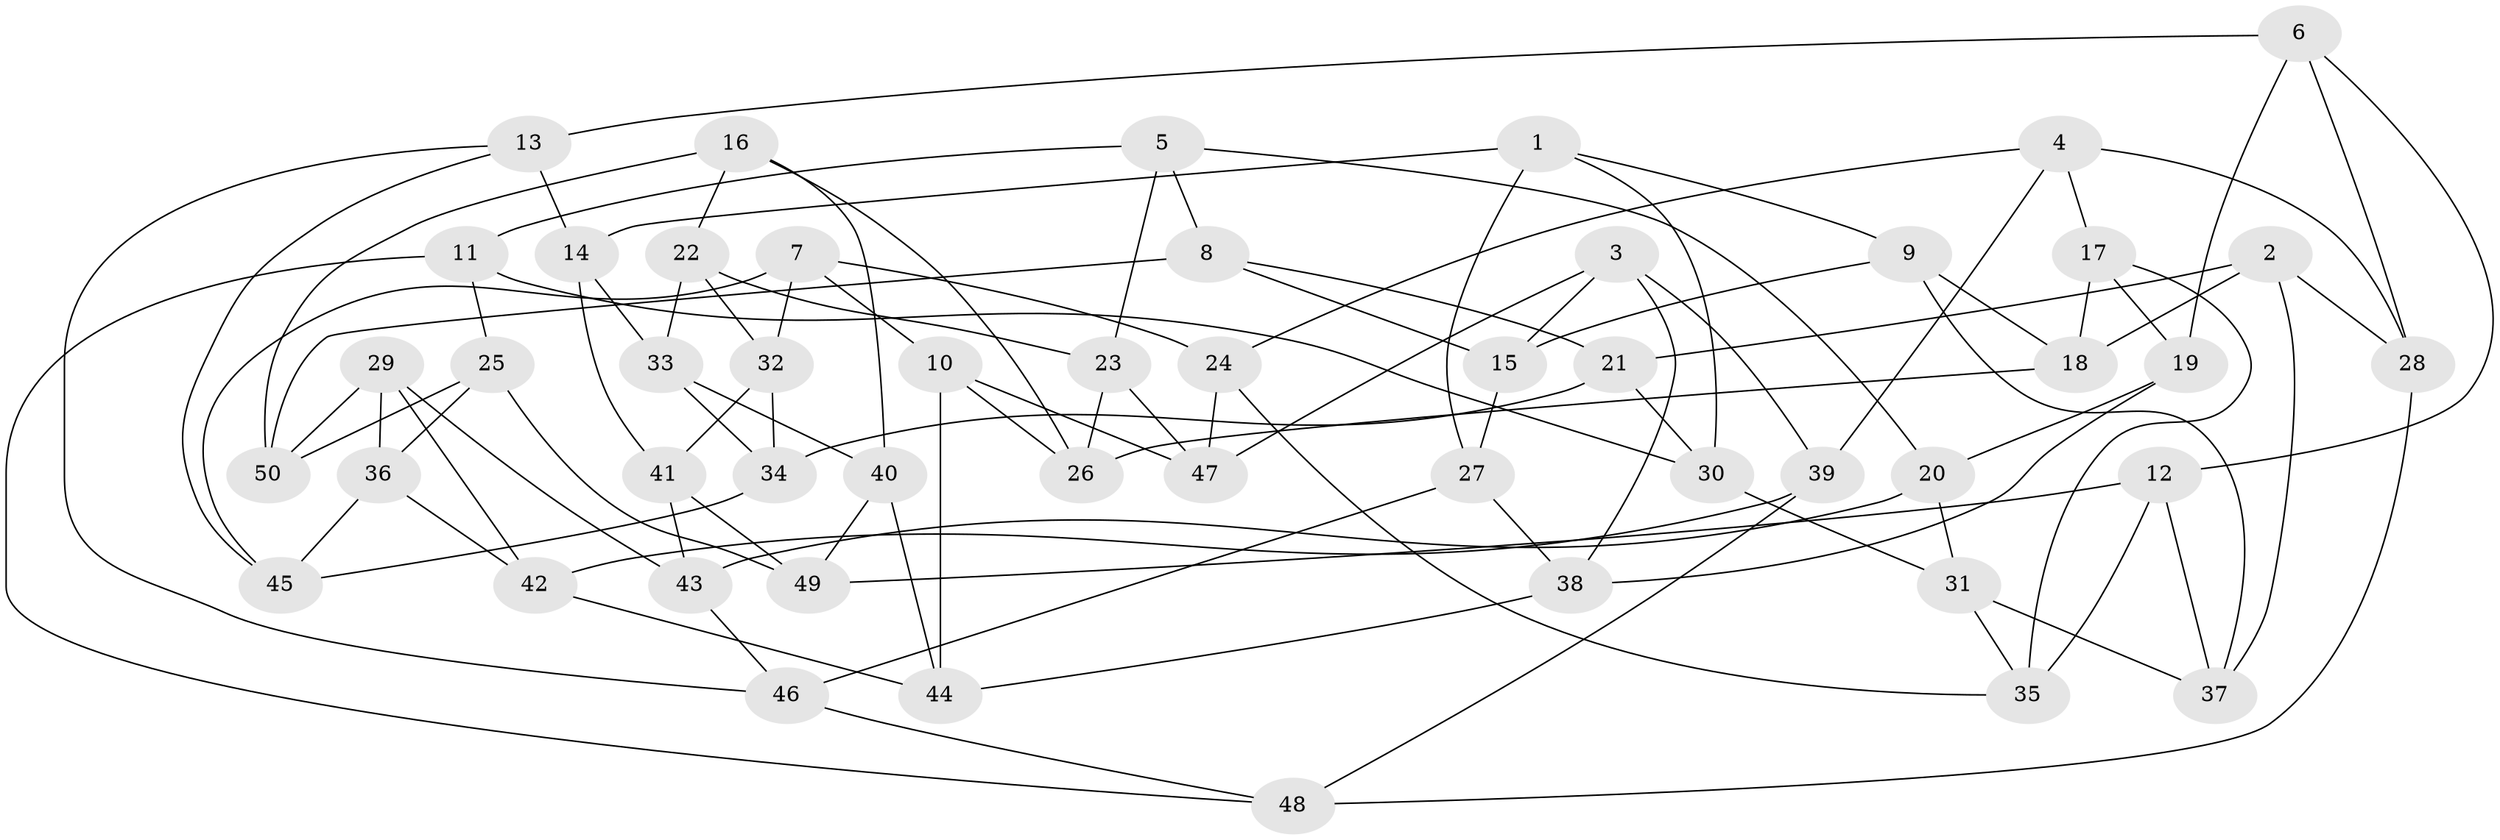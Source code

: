 // coarse degree distribution, {10: 0.0967741935483871, 3: 0.22580645161290322, 5: 0.03225806451612903, 4: 0.5806451612903226, 7: 0.03225806451612903, 9: 0.03225806451612903}
// Generated by graph-tools (version 1.1) at 2025/53/03/04/25 22:53:36]
// undirected, 50 vertices, 100 edges
graph export_dot {
  node [color=gray90,style=filled];
  1;
  2;
  3;
  4;
  5;
  6;
  7;
  8;
  9;
  10;
  11;
  12;
  13;
  14;
  15;
  16;
  17;
  18;
  19;
  20;
  21;
  22;
  23;
  24;
  25;
  26;
  27;
  28;
  29;
  30;
  31;
  32;
  33;
  34;
  35;
  36;
  37;
  38;
  39;
  40;
  41;
  42;
  43;
  44;
  45;
  46;
  47;
  48;
  49;
  50;
  1 -- 27;
  1 -- 14;
  1 -- 30;
  1 -- 9;
  2 -- 18;
  2 -- 28;
  2 -- 37;
  2 -- 21;
  3 -- 39;
  3 -- 38;
  3 -- 47;
  3 -- 15;
  4 -- 39;
  4 -- 24;
  4 -- 28;
  4 -- 17;
  5 -- 23;
  5 -- 8;
  5 -- 20;
  5 -- 11;
  6 -- 13;
  6 -- 28;
  6 -- 12;
  6 -- 19;
  7 -- 32;
  7 -- 24;
  7 -- 10;
  7 -- 45;
  8 -- 15;
  8 -- 21;
  8 -- 50;
  9 -- 15;
  9 -- 18;
  9 -- 37;
  10 -- 47;
  10 -- 44;
  10 -- 26;
  11 -- 25;
  11 -- 30;
  11 -- 48;
  12 -- 35;
  12 -- 37;
  12 -- 49;
  13 -- 14;
  13 -- 46;
  13 -- 45;
  14 -- 41;
  14 -- 33;
  15 -- 27;
  16 -- 26;
  16 -- 22;
  16 -- 50;
  16 -- 40;
  17 -- 35;
  17 -- 18;
  17 -- 19;
  18 -- 26;
  19 -- 38;
  19 -- 20;
  20 -- 31;
  20 -- 43;
  21 -- 30;
  21 -- 34;
  22 -- 23;
  22 -- 33;
  22 -- 32;
  23 -- 47;
  23 -- 26;
  24 -- 35;
  24 -- 47;
  25 -- 49;
  25 -- 50;
  25 -- 36;
  27 -- 46;
  27 -- 38;
  28 -- 48;
  29 -- 36;
  29 -- 42;
  29 -- 50;
  29 -- 43;
  30 -- 31;
  31 -- 37;
  31 -- 35;
  32 -- 41;
  32 -- 34;
  33 -- 34;
  33 -- 40;
  34 -- 45;
  36 -- 42;
  36 -- 45;
  38 -- 44;
  39 -- 48;
  39 -- 42;
  40 -- 49;
  40 -- 44;
  41 -- 49;
  41 -- 43;
  42 -- 44;
  43 -- 46;
  46 -- 48;
}
